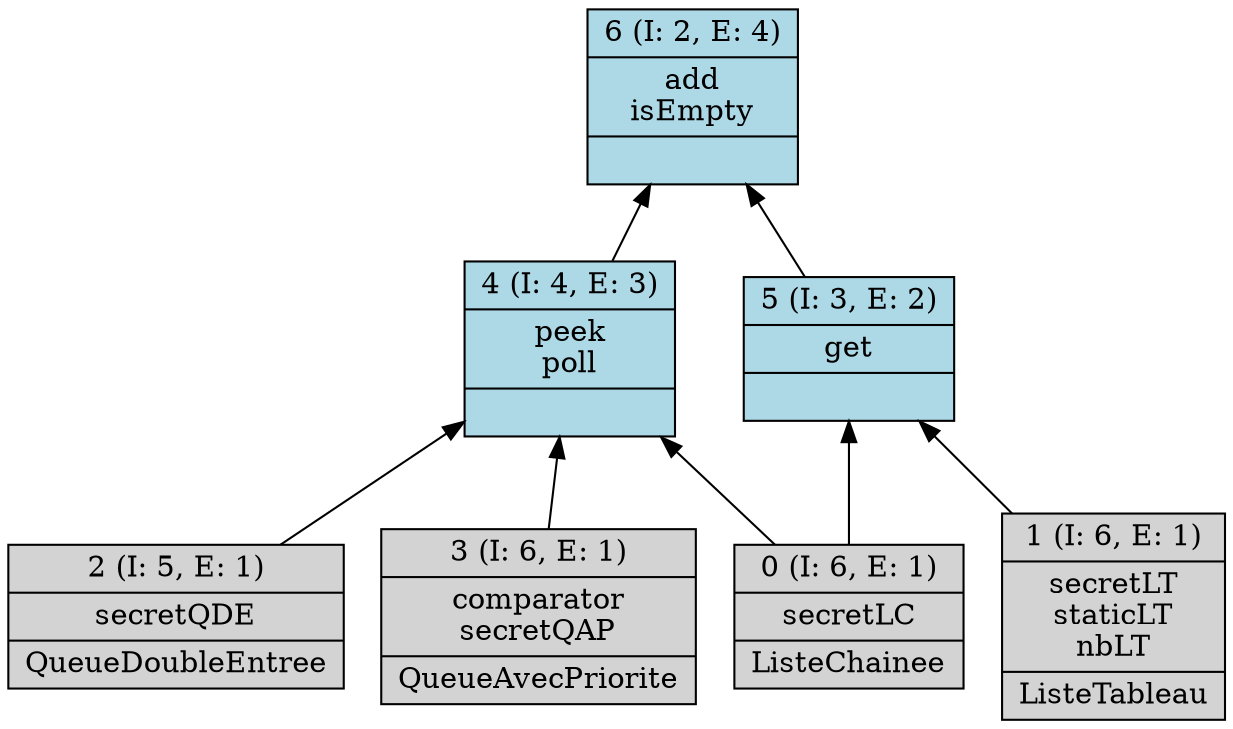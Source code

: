 digraph G { 
	rankdir=BT;
0 [shape=record,style=filled,label="{0 (I: 6, E: 1)|secretLC\n|ListeChainee\n}"];
1 [shape=record,style=filled,label="{1 (I: 6, E: 1)|secretLT\nstaticLT\nnbLT\n|ListeTableau\n}"];
2 [shape=record,style=filled,label="{2 (I: 5, E: 1)|secretQDE\n|QueueDoubleEntree\n}"];
3 [shape=record,style=filled,label="{3 (I: 6, E: 1)|comparator\nsecretQAP\n|QueueAvecPriorite\n}"];
4 [shape=record,style=filled,fillcolor=lightblue,label="{4 (I: 4, E: 3)|peek\npoll\n|}"];
5 [shape=record,style=filled,fillcolor=lightblue,label="{5 (I: 3, E: 2)|get\n|}"];
6 [shape=record,style=filled,fillcolor=lightblue,label="{6 (I: 2, E: 4)|add\nisEmpty\n|}"];
	0 -> 4
	0 -> 5
	1 -> 5
	2 -> 4
	3 -> 4
	4 -> 6
	5 -> 6
}